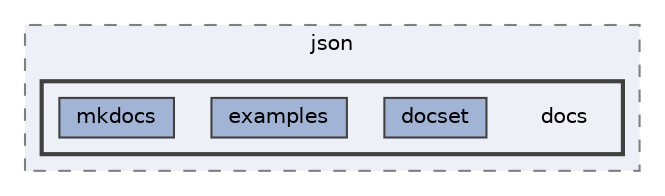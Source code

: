digraph "C:/Dev/ezRPC/RPC/json/docs"
{
 // LATEX_PDF_SIZE
  bgcolor="transparent";
  edge [fontname=Helvetica,fontsize=10,labelfontname=Helvetica,labelfontsize=10];
  node [fontname=Helvetica,fontsize=10,shape=box,height=0.2,width=0.4];
  compound=true
  subgraph clusterdir_20e7de5cbe20bb2303a984820f1f58b7 {
    graph [ bgcolor="#edf0f7", pencolor="grey50", label="json", fontname=Helvetica,fontsize=10 style="filled,dashed", URL="dir_20e7de5cbe20bb2303a984820f1f58b7.html",tooltip=""]
  subgraph clusterdir_0ac9e0426e76f803ce7012cca1a054de {
    graph [ bgcolor="#edf0f7", pencolor="grey25", label="", fontname=Helvetica,fontsize=10 style="filled,bold", URL="dir_0ac9e0426e76f803ce7012cca1a054de.html",tooltip=""]
    dir_0ac9e0426e76f803ce7012cca1a054de [shape=plaintext, label="docs"];
  dir_c41935400eb072196468817963c48b61 [label="docset", fillcolor="#a2b4d6", color="grey25", style="filled", URL="dir_c41935400eb072196468817963c48b61.html",tooltip=""];
  dir_a0a5f8418602ac1ef9cb0e24927aade5 [label="examples", fillcolor="#a2b4d6", color="grey25", style="filled", URL="dir_a0a5f8418602ac1ef9cb0e24927aade5.html",tooltip=""];
  dir_caffb90a32d4438054338fae2790df26 [label="mkdocs", fillcolor="#a2b4d6", color="grey25", style="filled", URL="dir_caffb90a32d4438054338fae2790df26.html",tooltip=""];
  }
  }
}
